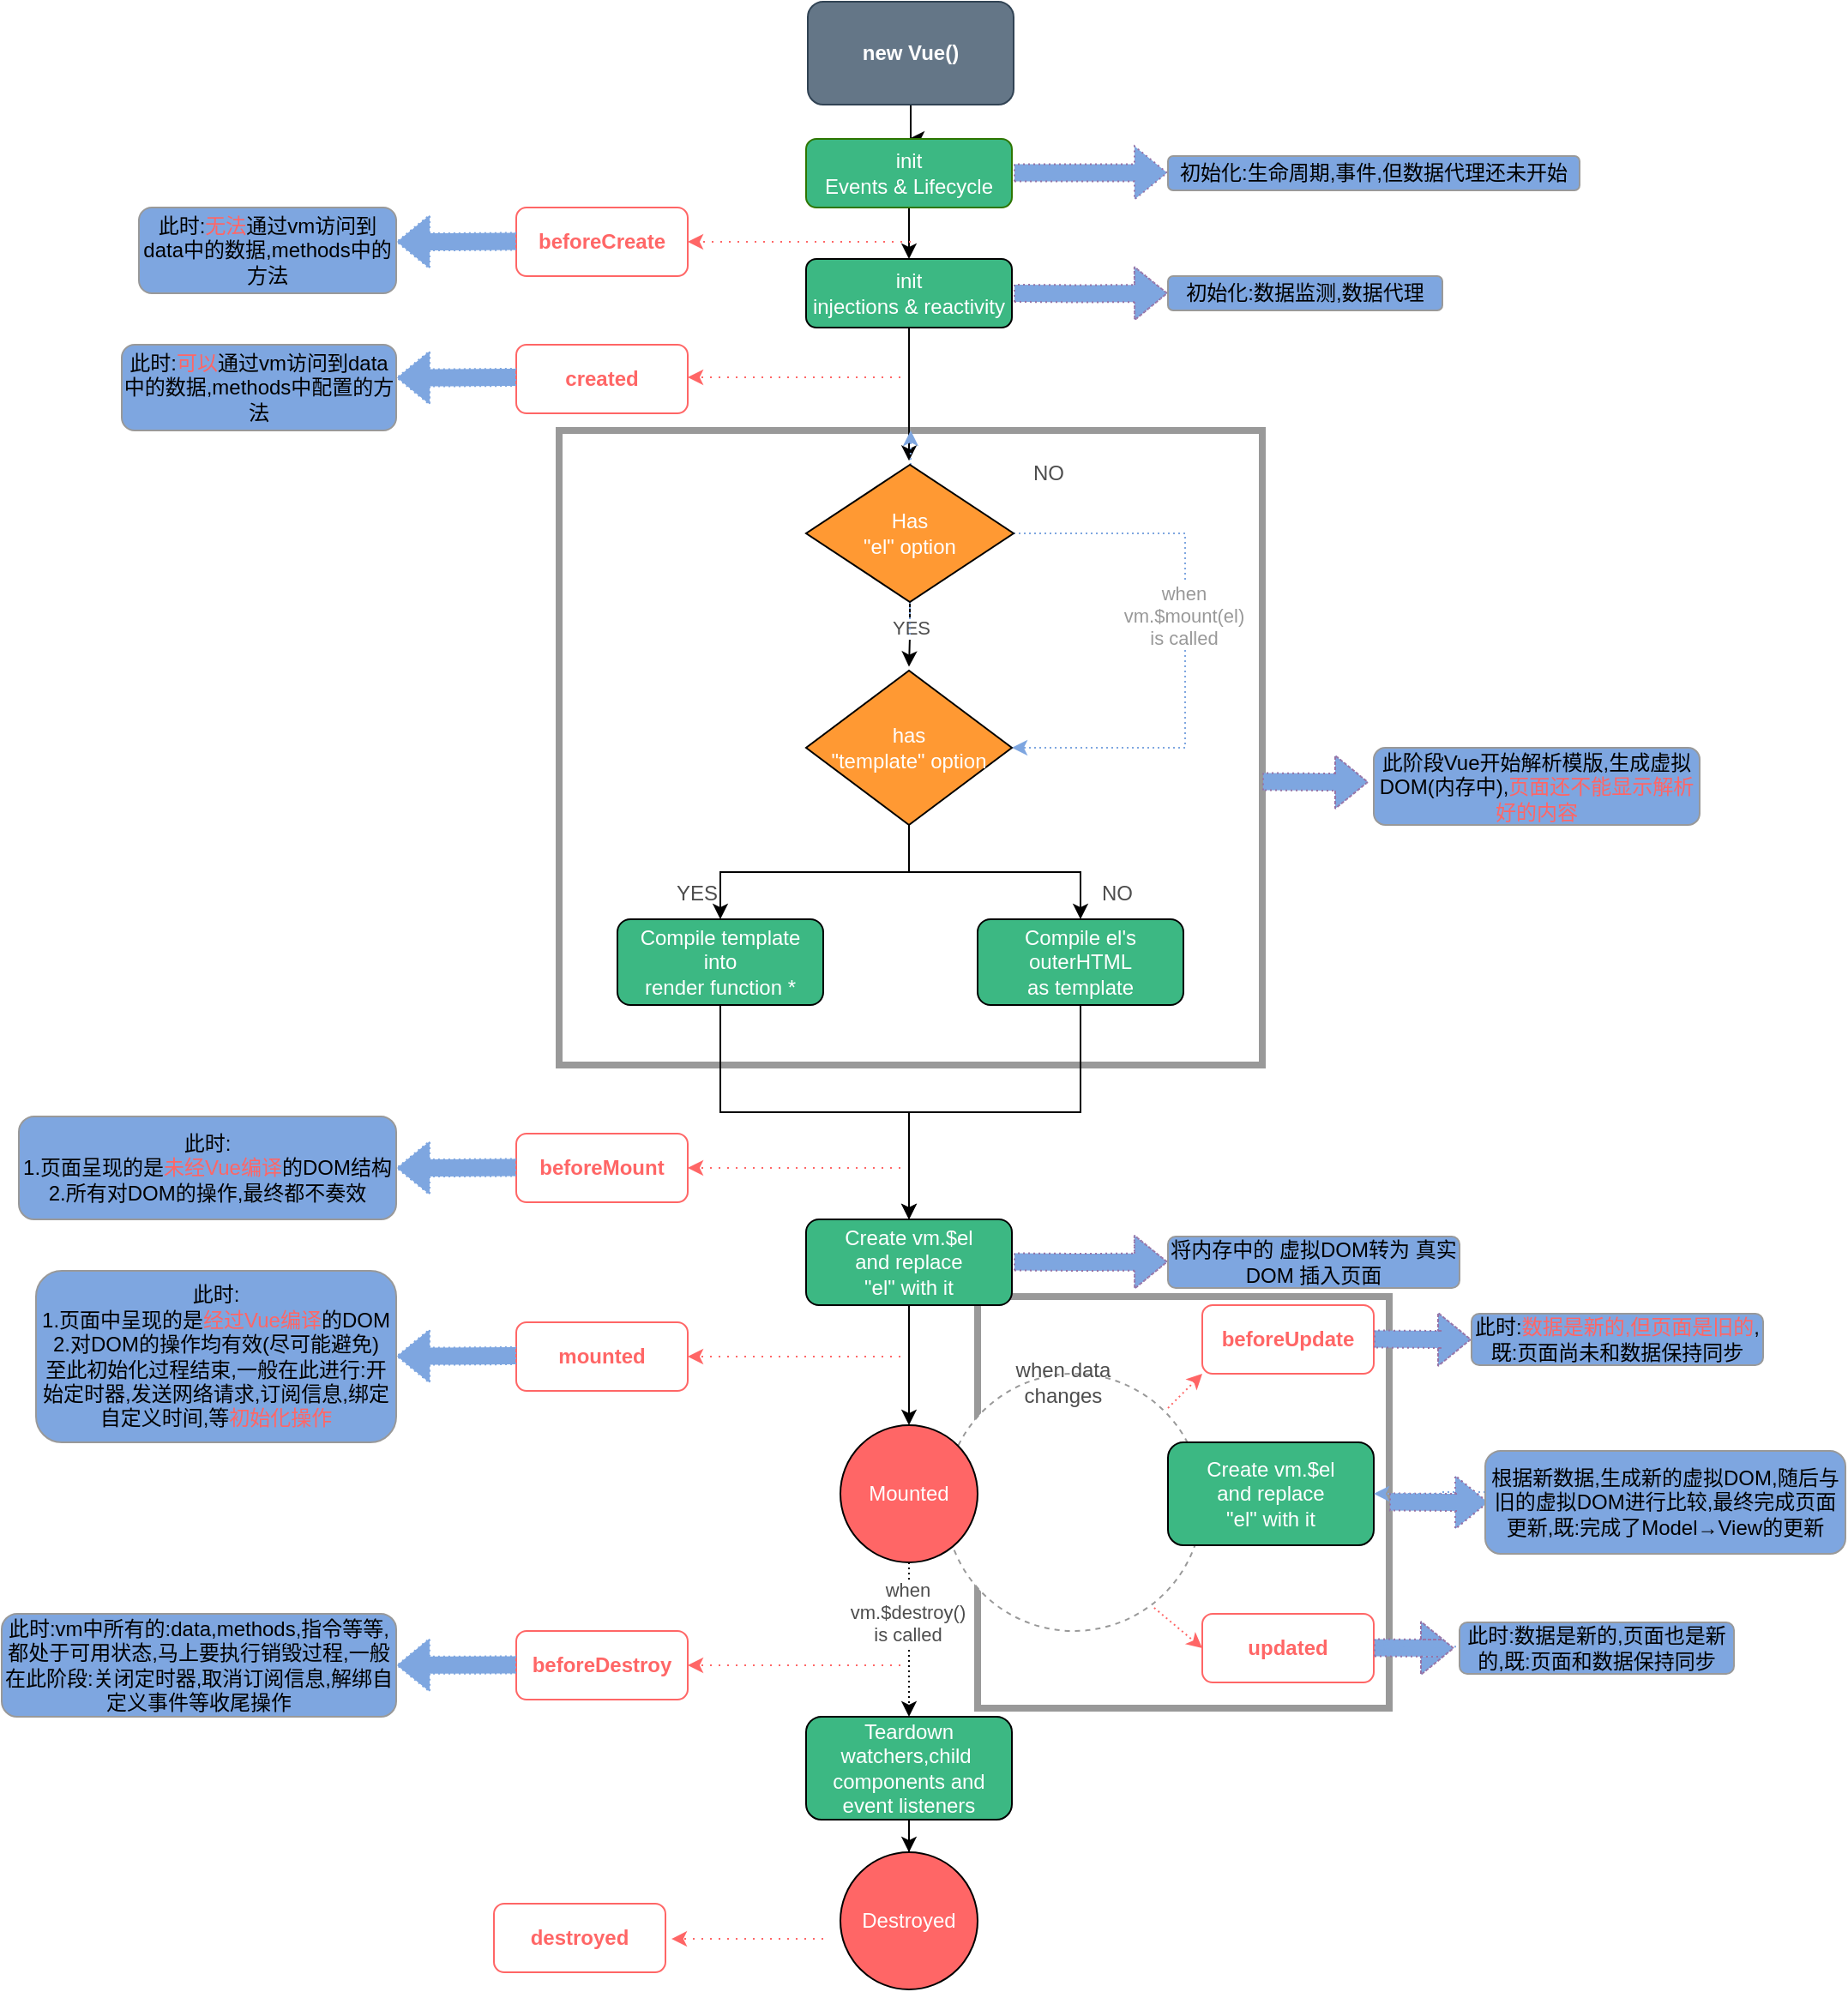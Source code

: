 <mxfile version="20.3.0" type="device"><diagram id="y_OfByEsNwaPQ7JLJ21T" name="第 1 页"><mxGraphModel dx="2865" dy="2296" grid="1" gridSize="10" guides="1" tooltips="1" connect="1" arrows="1" fold="1" page="1" pageScale="1" pageWidth="827" pageHeight="1169" math="0" shadow="0"><root><mxCell id="0"/><mxCell id="1" parent="0"/><mxCell id="pKdmgoWPQ110NfvVqcqt-68" value="" style="whiteSpace=wrap;html=1;aspect=fixed;labelBackgroundColor=none;strokeColor=#999999;strokeWidth=4;fontColor=default;fillColor=none;" vertex="1" parent="1"><mxGeometry x="39" y="-414" width="240" height="240" as="geometry"/></mxCell><mxCell id="pKdmgoWPQ110NfvVqcqt-63" value="" style="rounded=0;whiteSpace=wrap;html=1;labelBackgroundColor=none;strokeColor=#999999;fontColor=default;fillColor=none;strokeWidth=4;" vertex="1" parent="1"><mxGeometry x="-205" y="-919" width="410" height="370" as="geometry"/></mxCell><mxCell id="pKdmgoWPQ110NfvVqcqt-54" value="" style="ellipse;whiteSpace=wrap;html=1;aspect=fixed;labelBackgroundColor=none;strokeColor=#999999;fontColor=#4D4D4D;fillColor=#FFFFFF;dashed=1;" vertex="1" parent="1"><mxGeometry x="20" y="-369" width="150" height="150" as="geometry"/></mxCell><mxCell id="pKdmgoWPQ110NfvVqcqt-12" style="edgeStyle=orthogonalEdgeStyle;rounded=0;orthogonalLoop=1;jettySize=auto;html=1;entryX=0.5;entryY=0;entryDx=0;entryDy=0;fontColor=#FFFFFF;labelBackgroundColor=#4D4D4D;" edge="1" parent="1" source="pKdmgoWPQ110NfvVqcqt-1" target="pKdmgoWPQ110NfvVqcqt-2"><mxGeometry relative="1" as="geometry"/></mxCell><mxCell id="pKdmgoWPQ110NfvVqcqt-1" value="&lt;b&gt;new Vue()&lt;/b&gt;" style="rounded=1;whiteSpace=wrap;html=1;labelBackgroundColor=none;fillColor=#647687;strokeColor=#314354;fontColor=#ffffff;flipH=1;" vertex="1" parent="1"><mxGeometry x="-60" y="-1169" width="120" height="60" as="geometry"/></mxCell><mxCell id="pKdmgoWPQ110NfvVqcqt-14" style="edgeStyle=orthogonalEdgeStyle;rounded=0;orthogonalLoop=1;jettySize=auto;html=1;entryX=0.5;entryY=0;entryDx=0;entryDy=0;fontColor=#FFFFFF;labelBackgroundColor=none;" edge="1" parent="1" source="pKdmgoWPQ110NfvVqcqt-2" target="pKdmgoWPQ110NfvVqcqt-3"><mxGeometry relative="1" as="geometry"><Array as="points"><mxPoint x="-1" y="-1029"/><mxPoint x="-1" y="-1029"/></Array></mxGeometry></mxCell><mxCell id="pKdmgoWPQ110NfvVqcqt-2" value="init&lt;br&gt;Events &amp;amp; Lifecycle" style="rounded=1;whiteSpace=wrap;html=1;labelBackgroundColor=none;fillColor=#3CB883;strokeColor=#2D7600;fontColor=#ffffff;flipH=1;" vertex="1" parent="1"><mxGeometry x="-61" y="-1089" width="120" height="40" as="geometry"/></mxCell><mxCell id="pKdmgoWPQ110NfvVqcqt-15" style="edgeStyle=orthogonalEdgeStyle;rounded=0;orthogonalLoop=1;jettySize=auto;html=1;entryX=0.504;entryY=-0.029;entryDx=0;entryDy=0;entryPerimeter=0;fontColor=#FFFFFF;labelBackgroundColor=none;" edge="1" parent="1" source="pKdmgoWPQ110NfvVqcqt-3" target="pKdmgoWPQ110NfvVqcqt-4"><mxGeometry relative="1" as="geometry"/></mxCell><mxCell id="pKdmgoWPQ110NfvVqcqt-3" value="init&lt;br&gt;injections &amp;amp; reactivity" style="rounded=1;whiteSpace=wrap;html=1;fontColor=#FFFFFF;labelBackgroundColor=none;fillColor=#3CB883;flipH=1;" vertex="1" parent="1"><mxGeometry x="-61" y="-1019" width="120" height="40" as="geometry"/></mxCell><mxCell id="pKdmgoWPQ110NfvVqcqt-16" style="edgeStyle=orthogonalEdgeStyle;rounded=0;orthogonalLoop=1;jettySize=auto;html=1;entryX=0.5;entryY=-0.025;entryDx=0;entryDy=0;entryPerimeter=0;fontColor=#FFFFFF;labelBackgroundColor=none;" edge="1" parent="1" source="pKdmgoWPQ110NfvVqcqt-4" target="pKdmgoWPQ110NfvVqcqt-5"><mxGeometry relative="1" as="geometry"/></mxCell><mxCell id="pKdmgoWPQ110NfvVqcqt-42" value="YES" style="edgeLabel;html=1;align=center;verticalAlign=middle;resizable=0;points=[];fontColor=#4D4D4D;" vertex="1" connectable="0" parent="pKdmgoWPQ110NfvVqcqt-16"><mxGeometry x="-0.25" relative="1" as="geometry"><mxPoint as="offset"/></mxGeometry></mxCell><mxCell id="pKdmgoWPQ110NfvVqcqt-45" style="edgeStyle=orthogonalEdgeStyle;rounded=0;orthogonalLoop=1;jettySize=auto;html=1;dashed=1;dashPattern=1 2;labelBackgroundColor=none;strokeColor=#999999;fontColor=#4D4D4D;entryX=1;entryY=0.5;entryDx=0;entryDy=0;startArrow=none;" edge="1" parent="1" source="pKdmgoWPQ110NfvVqcqt-63" target="pKdmgoWPQ110NfvVqcqt-5"><mxGeometry relative="1" as="geometry"><mxPoint x="100" y="-709" as="targetPoint"/><Array as="points"><mxPoint x="120" y="-839"/><mxPoint x="120" y="-704"/></Array></mxGeometry></mxCell><mxCell id="pKdmgoWPQ110NfvVqcqt-89" style="edgeStyle=orthogonalEdgeStyle;rounded=0;orthogonalLoop=1;jettySize=auto;html=1;dashed=1;dashPattern=1 2;labelBackgroundColor=#7EA6E0;labelBorderColor=none;strokeColor=#7EA6E0;fontColor=#FF6666;fillColor=#7EA6E0;" edge="1" parent="1" source="pKdmgoWPQ110NfvVqcqt-4" target="pKdmgoWPQ110NfvVqcqt-63"><mxGeometry relative="1" as="geometry"/></mxCell><mxCell id="pKdmgoWPQ110NfvVqcqt-90" style="edgeStyle=orthogonalEdgeStyle;rounded=0;orthogonalLoop=1;jettySize=auto;html=1;entryX=1;entryY=0.5;entryDx=0;entryDy=0;dashed=1;dashPattern=1 2;labelBackgroundColor=#7EA6E0;labelBorderColor=none;strokeColor=#7EA6E0;fontColor=#FF6666;fillColor=#7EA6E0;" edge="1" parent="1" source="pKdmgoWPQ110NfvVqcqt-4" target="pKdmgoWPQ110NfvVqcqt-5"><mxGeometry relative="1" as="geometry"><Array as="points"><mxPoint x="160" y="-859"/><mxPoint x="160" y="-734"/></Array></mxGeometry></mxCell><mxCell id="pKdmgoWPQ110NfvVqcqt-91" value="&lt;font color=&quot;#999999&quot;&gt;when&lt;br&gt;vm.$mount(el)&lt;br&gt;is called&lt;/font&gt;" style="edgeLabel;html=1;align=center;verticalAlign=middle;resizable=0;points=[];fontColor=#FF6666;" vertex="1" connectable="0" parent="pKdmgoWPQ110NfvVqcqt-90"><mxGeometry x="-0.095" y="-1" relative="1" as="geometry"><mxPoint as="offset"/></mxGeometry></mxCell><mxCell id="pKdmgoWPQ110NfvVqcqt-4" value="Has&lt;br&gt;&quot;el&quot; option" style="rhombus;whiteSpace=wrap;html=1;fontColor=#FFFFFF;labelBackgroundColor=none;fillColor=#FF9933;flipH=1;" vertex="1" parent="1"><mxGeometry x="-61" y="-899" width="121" height="80" as="geometry"/></mxCell><mxCell id="pKdmgoWPQ110NfvVqcqt-19" style="edgeStyle=orthogonalEdgeStyle;rounded=0;orthogonalLoop=1;jettySize=auto;html=1;exitX=0.5;exitY=1;exitDx=0;exitDy=0;entryX=0.5;entryY=0;entryDx=0;entryDy=0;labelBackgroundColor=none;" edge="1" parent="1" source="pKdmgoWPQ110NfvVqcqt-5" target="pKdmgoWPQ110NfvVqcqt-7"><mxGeometry relative="1" as="geometry"/></mxCell><mxCell id="pKdmgoWPQ110NfvVqcqt-20" style="edgeStyle=orthogonalEdgeStyle;rounded=0;orthogonalLoop=1;jettySize=auto;html=1;entryX=0.5;entryY=0;entryDx=0;entryDy=0;exitX=0.5;exitY=1;exitDx=0;exitDy=0;labelBackgroundColor=none;" edge="1" parent="1" source="pKdmgoWPQ110NfvVqcqt-5" target="pKdmgoWPQ110NfvVqcqt-6"><mxGeometry relative="1" as="geometry"/></mxCell><mxCell id="pKdmgoWPQ110NfvVqcqt-5" value="has&lt;br&gt;&quot;template&quot; option" style="rhombus;whiteSpace=wrap;html=1;fontColor=#FFFFFF;labelBackgroundColor=none;fillColor=#FF9933;flipH=1;" vertex="1" parent="1"><mxGeometry x="-61" y="-779" width="120" height="90" as="geometry"/></mxCell><mxCell id="pKdmgoWPQ110NfvVqcqt-21" style="edgeStyle=orthogonalEdgeStyle;rounded=0;orthogonalLoop=1;jettySize=auto;html=1;entryX=0.5;entryY=0;entryDx=0;entryDy=0;labelBackgroundColor=none;" edge="1" parent="1" source="pKdmgoWPQ110NfvVqcqt-6" target="pKdmgoWPQ110NfvVqcqt-8"><mxGeometry relative="1" as="geometry"/></mxCell><mxCell id="pKdmgoWPQ110NfvVqcqt-6" value="Compile template&lt;br&gt;into&lt;br&gt;render function *" style="rounded=1;whiteSpace=wrap;html=1;labelBackgroundColor=none;fillColor=#3CB883;fontColor=#FFFFFF;flipH=1;" vertex="1" parent="1"><mxGeometry x="-171" y="-634" width="120" height="50" as="geometry"/></mxCell><mxCell id="pKdmgoWPQ110NfvVqcqt-22" style="edgeStyle=orthogonalEdgeStyle;rounded=0;orthogonalLoop=1;jettySize=auto;html=1;entryX=0.5;entryY=0;entryDx=0;entryDy=0;labelBackgroundColor=none;" edge="1" parent="1" source="pKdmgoWPQ110NfvVqcqt-7" target="pKdmgoWPQ110NfvVqcqt-8"><mxGeometry relative="1" as="geometry"/></mxCell><mxCell id="pKdmgoWPQ110NfvVqcqt-7" value="Compile el's&lt;br&gt;outerHTML&lt;br&gt;as template" style="rounded=1;whiteSpace=wrap;html=1;labelBackgroundColor=none;fillColor=#3CB883;fontColor=#FFFFFF;flipH=1;" vertex="1" parent="1"><mxGeometry x="39" y="-634" width="120" height="50" as="geometry"/></mxCell><mxCell id="pKdmgoWPQ110NfvVqcqt-23" style="edgeStyle=orthogonalEdgeStyle;rounded=0;orthogonalLoop=1;jettySize=auto;html=1;entryX=0.5;entryY=0;entryDx=0;entryDy=0;fontColor=#FFFFFF;labelBackgroundColor=none;" edge="1" parent="1" source="pKdmgoWPQ110NfvVqcqt-8" target="pKdmgoWPQ110NfvVqcqt-9"><mxGeometry relative="1" as="geometry"/></mxCell><mxCell id="pKdmgoWPQ110NfvVqcqt-8" value="Create vm.$el&lt;br&gt;and replace&lt;br&gt;&quot;el&quot; with it" style="rounded=1;whiteSpace=wrap;html=1;fontColor=#FFFFFF;labelBackgroundColor=none;fillColor=#3CB883;flipH=1;" vertex="1" parent="1"><mxGeometry x="-61" y="-459" width="120" height="50" as="geometry"/></mxCell><mxCell id="pKdmgoWPQ110NfvVqcqt-25" style="edgeStyle=orthogonalEdgeStyle;rounded=0;orthogonalLoop=1;jettySize=auto;html=1;entryX=0.5;entryY=0;entryDx=0;entryDy=0;fontColor=#FFFFFF;labelBackgroundColor=none;dashed=1;dashPattern=1 2;" edge="1" parent="1" source="pKdmgoWPQ110NfvVqcqt-9" target="pKdmgoWPQ110NfvVqcqt-10"><mxGeometry relative="1" as="geometry"/></mxCell><mxCell id="pKdmgoWPQ110NfvVqcqt-35" value="when&lt;br&gt;vm.$destroy()&lt;br&gt;is called" style="edgeLabel;html=1;align=center;verticalAlign=middle;resizable=0;points=[];fontColor=#4D4D4D;" vertex="1" connectable="0" parent="pKdmgoWPQ110NfvVqcqt-25"><mxGeometry x="-0.367" y="-1" relative="1" as="geometry"><mxPoint as="offset"/></mxGeometry></mxCell><mxCell id="pKdmgoWPQ110NfvVqcqt-9" value="Mounted" style="ellipse;whiteSpace=wrap;html=1;aspect=fixed;fontColor=#FFFFFF;labelBackgroundColor=none;fillColor=#FF6666;flipH=1;" vertex="1" parent="1"><mxGeometry x="-41" y="-339" width="80" height="80" as="geometry"/></mxCell><mxCell id="pKdmgoWPQ110NfvVqcqt-26" style="edgeStyle=orthogonalEdgeStyle;rounded=0;orthogonalLoop=1;jettySize=auto;html=1;entryX=0.5;entryY=0;entryDx=0;entryDy=0;fontColor=#FFFFFF;labelBackgroundColor=none;" edge="1" parent="1" source="pKdmgoWPQ110NfvVqcqt-10" target="pKdmgoWPQ110NfvVqcqt-11"><mxGeometry relative="1" as="geometry"/></mxCell><mxCell id="pKdmgoWPQ110NfvVqcqt-10" value="Teardown&lt;br&gt;watchers,child&amp;nbsp;&lt;br&gt;components and&lt;br&gt;event listeners" style="rounded=1;whiteSpace=wrap;html=1;fontColor=#FFFFFF;labelBackgroundColor=none;fillColor=#3CB883;flipH=1;" vertex="1" parent="1"><mxGeometry x="-61" y="-169" width="120" height="60" as="geometry"/></mxCell><mxCell id="pKdmgoWPQ110NfvVqcqt-11" value="Destroyed" style="ellipse;whiteSpace=wrap;html=1;aspect=fixed;fontColor=#FFFFFF;labelBackgroundColor=none;fillColor=#FF6666;flipH=1;" vertex="1" parent="1"><mxGeometry x="-41" y="-90" width="80" height="80" as="geometry"/></mxCell><mxCell id="pKdmgoWPQ110NfvVqcqt-28" value="" style="endArrow=classic;html=1;rounded=0;labelBackgroundColor=none;fontColor=#FFFFFF;dashed=1;dashPattern=1 4;strokeColor=#FF6666;" edge="1" parent="1"><mxGeometry width="50" height="50" relative="1" as="geometry"><mxPoint y="-1029" as="sourcePoint"/><mxPoint x="-130" y="-1029" as="targetPoint"/><Array as="points"/></mxGeometry></mxCell><mxCell id="pKdmgoWPQ110NfvVqcqt-29" value="" style="endArrow=classic;html=1;rounded=0;labelBackgroundColor=none;fontColor=#FFFFFF;dashed=1;dashPattern=1 4;strokeColor=#FF6666;" edge="1" parent="1"><mxGeometry width="50" height="50" relative="1" as="geometry"><mxPoint x="-6" y="-950" as="sourcePoint"/><mxPoint x="-130" y="-950" as="targetPoint"/><Array as="points"/></mxGeometry></mxCell><mxCell id="pKdmgoWPQ110NfvVqcqt-30" value="" style="endArrow=classic;html=1;rounded=0;labelBackgroundColor=none;fontColor=#FFFFFF;dashed=1;dashPattern=1 4;strokeColor=#FF6666;" edge="1" parent="1"><mxGeometry width="50" height="50" relative="1" as="geometry"><mxPoint x="-6" y="-489" as="sourcePoint"/><mxPoint x="-130" y="-489" as="targetPoint"/><Array as="points"/></mxGeometry></mxCell><mxCell id="pKdmgoWPQ110NfvVqcqt-31" value="" style="endArrow=classic;html=1;rounded=0;labelBackgroundColor=none;fontColor=#FFFFFF;dashed=1;dashPattern=1 4;strokeColor=#FF6666;" edge="1" parent="1"><mxGeometry width="50" height="50" relative="1" as="geometry"><mxPoint x="-6" y="-199" as="sourcePoint"/><mxPoint x="-130" y="-199" as="targetPoint"/><Array as="points"/></mxGeometry></mxCell><mxCell id="pKdmgoWPQ110NfvVqcqt-32" value="" style="endArrow=classic;html=1;rounded=0;labelBackgroundColor=none;fontColor=#FFFFFF;dashed=1;dashPattern=1 4;strokeColor=#FF6666;" edge="1" parent="1"><mxGeometry width="50" height="50" relative="1" as="geometry"><mxPoint x="-6" y="-379" as="sourcePoint"/><mxPoint x="-130" y="-379" as="targetPoint"/><Array as="points"/></mxGeometry></mxCell><mxCell id="pKdmgoWPQ110NfvVqcqt-33" value="" style="endArrow=classic;html=1;rounded=0;labelBackgroundColor=none;fontColor=#FFFFFF;dashed=1;dashPattern=1 4;strokeColor=#FF6666;entryX=1.035;entryY=0.513;entryDx=0;entryDy=0;entryPerimeter=0;" edge="1" parent="1" target="pKdmgoWPQ110NfvVqcqt-41"><mxGeometry width="50" height="50" relative="1" as="geometry"><mxPoint x="-51" y="-39.5" as="sourcePoint"/><mxPoint x="-120" y="-39" as="targetPoint"/><Array as="points"/></mxGeometry></mxCell><mxCell id="pKdmgoWPQ110NfvVqcqt-36" value="beforeCreate" style="rounded=1;whiteSpace=wrap;html=1;labelBackgroundColor=none;fontColor=#FF6666;fillColor=#FFFFFF;strokeColor=#FF6666;fontStyle=1" vertex="1" parent="1"><mxGeometry x="-230" y="-1049" width="100" height="40" as="geometry"/></mxCell><mxCell id="pKdmgoWPQ110NfvVqcqt-37" value="created" style="rounded=1;whiteSpace=wrap;html=1;labelBackgroundColor=none;fontColor=#FF6666;fillColor=#FFFFFF;strokeColor=#FF6666;fontStyle=1" vertex="1" parent="1"><mxGeometry x="-230" y="-969" width="100" height="40" as="geometry"/></mxCell><mxCell id="pKdmgoWPQ110NfvVqcqt-38" value="beforeMount" style="rounded=1;whiteSpace=wrap;html=1;labelBackgroundColor=none;fontColor=#FF6666;fillColor=#FFFFFF;strokeColor=#FF6666;fontStyle=1" vertex="1" parent="1"><mxGeometry x="-230" y="-509" width="100" height="40" as="geometry"/></mxCell><mxCell id="pKdmgoWPQ110NfvVqcqt-39" value="mounted" style="rounded=1;whiteSpace=wrap;html=1;labelBackgroundColor=none;fontColor=#FF6666;fillColor=#FFFFFF;strokeColor=#FF6666;fontStyle=1" vertex="1" parent="1"><mxGeometry x="-230" y="-399" width="100" height="40" as="geometry"/></mxCell><mxCell id="pKdmgoWPQ110NfvVqcqt-40" value="beforeDestroy" style="rounded=1;whiteSpace=wrap;html=1;labelBackgroundColor=none;fontColor=#FF6666;fillColor=#FFFFFF;strokeColor=#FF6666;fontStyle=1" vertex="1" parent="1"><mxGeometry x="-230" y="-219" width="100" height="40" as="geometry"/></mxCell><mxCell id="pKdmgoWPQ110NfvVqcqt-41" value="destroyed" style="rounded=1;whiteSpace=wrap;html=1;labelBackgroundColor=none;fontColor=#FF6666;fillColor=#FFFFFF;strokeColor=#FF6666;fontStyle=1" vertex="1" parent="1"><mxGeometry x="-243" y="-60" width="100" height="40" as="geometry"/></mxCell><mxCell id="pKdmgoWPQ110NfvVqcqt-43" value="YES" style="text;html=1;align=center;verticalAlign=middle;resizable=0;points=[];autosize=1;strokeColor=none;fillColor=none;fontColor=#4D4D4D;" vertex="1" parent="1"><mxGeometry x="-150" y="-664" width="50" height="30" as="geometry"/></mxCell><mxCell id="pKdmgoWPQ110NfvVqcqt-44" value="NO" style="text;html=1;align=center;verticalAlign=middle;resizable=0;points=[];autosize=1;strokeColor=none;fillColor=none;fontColor=#4D4D4D;" vertex="1" parent="1"><mxGeometry x="100" y="-664" width="40" height="30" as="geometry"/></mxCell><mxCell id="pKdmgoWPQ110NfvVqcqt-46" value="NO" style="text;html=1;align=center;verticalAlign=middle;resizable=0;points=[];autosize=1;strokeColor=none;fillColor=none;fontColor=#4D4D4D;" vertex="1" parent="1"><mxGeometry x="60" y="-909" width="40" height="30" as="geometry"/></mxCell><mxCell id="pKdmgoWPQ110NfvVqcqt-49" value="beforeUpdate" style="rounded=1;whiteSpace=wrap;html=1;labelBackgroundColor=none;fontColor=#FF6666;fillColor=#FFFFFF;strokeColor=#FF6666;fontStyle=1" vertex="1" parent="1"><mxGeometry x="170" y="-409" width="100" height="40" as="geometry"/></mxCell><mxCell id="pKdmgoWPQ110NfvVqcqt-50" value="updated" style="rounded=1;whiteSpace=wrap;html=1;labelBackgroundColor=none;fontColor=#FF6666;fillColor=#FFFFFF;strokeColor=#FF6666;fontStyle=1" vertex="1" parent="1"><mxGeometry x="170" y="-229" width="100" height="40" as="geometry"/></mxCell><mxCell id="pKdmgoWPQ110NfvVqcqt-51" value="Create vm.$el&lt;br&gt;and replace&lt;br&gt;&quot;el&quot; with it" style="rounded=1;whiteSpace=wrap;html=1;fontColor=#FFFFFF;labelBackgroundColor=none;fillColor=#3CB883;flipH=1;" vertex="1" parent="1"><mxGeometry x="150" y="-329" width="120" height="60" as="geometry"/></mxCell><mxCell id="pKdmgoWPQ110NfvVqcqt-53" value="when data&lt;br&gt;changes" style="text;html=1;strokeColor=none;fillColor=none;align=center;verticalAlign=middle;whiteSpace=wrap;rounded=0;labelBackgroundColor=none;fontColor=#4D4D4D;" vertex="1" parent="1"><mxGeometry x="59" y="-379" width="60" height="30" as="geometry"/></mxCell><mxCell id="pKdmgoWPQ110NfvVqcqt-55" value="" style="endArrow=classic;html=1;rounded=0;dashed=1;dashPattern=1 2;labelBackgroundColor=none;strokeColor=#FF6666;fontColor=#4D4D4D;" edge="1" parent="1"><mxGeometry width="50" height="50" relative="1" as="geometry"><mxPoint x="150" y="-349" as="sourcePoint"/><mxPoint x="170" y="-369" as="targetPoint"/></mxGeometry></mxCell><mxCell id="pKdmgoWPQ110NfvVqcqt-56" value="" style="endArrow=classic;html=1;rounded=0;dashed=1;dashPattern=1 2;labelBackgroundColor=none;strokeColor=#FF6666;fontColor=#4D4D4D;exitX=0.813;exitY=0.91;exitDx=0;exitDy=0;exitPerimeter=0;entryX=0;entryY=0.5;entryDx=0;entryDy=0;" edge="1" parent="1" source="pKdmgoWPQ110NfvVqcqt-54" target="pKdmgoWPQ110NfvVqcqt-50"><mxGeometry width="50" height="50" relative="1" as="geometry"><mxPoint x="140" y="-219" as="sourcePoint"/><mxPoint x="160" y="-239" as="targetPoint"/></mxGeometry></mxCell><mxCell id="pKdmgoWPQ110NfvVqcqt-58" value="" style="shape=flexArrow;endArrow=classic;html=1;rounded=0;dashed=1;dashPattern=1 2;labelBackgroundColor=#7EA6E0;strokeColor=#9673a6;fontColor=default;labelBorderColor=none;fillColor=#7EA6E0;" edge="1" parent="1"><mxGeometry width="50" height="50" relative="1" as="geometry"><mxPoint x="60" y="-1069.25" as="sourcePoint"/><mxPoint x="150" y="-1069.25" as="targetPoint"/></mxGeometry></mxCell><mxCell id="pKdmgoWPQ110NfvVqcqt-59" value="&lt;font color=&quot;#000000&quot;&gt;初始化:生命周期,事件,但数据代理还未开始&lt;/font&gt;" style="rounded=1;whiteSpace=wrap;html=1;labelBackgroundColor=none;strokeColor=#999999;fontColor=#FF6666;fillColor=#7EA6E0;" vertex="1" parent="1"><mxGeometry x="150" y="-1079" width="240" height="20" as="geometry"/></mxCell><mxCell id="pKdmgoWPQ110NfvVqcqt-61" value="" style="shape=flexArrow;endArrow=classic;html=1;rounded=0;dashed=1;dashPattern=1 2;labelBackgroundColor=#7EA6E0;strokeColor=#9673a6;fontColor=default;labelBorderColor=none;fillColor=#7EA6E0;" edge="1" parent="1"><mxGeometry width="50" height="50" relative="1" as="geometry"><mxPoint x="60" y="-999" as="sourcePoint"/><mxPoint x="150" y="-999" as="targetPoint"/><Array as="points"><mxPoint x="100" y="-998.75"/></Array></mxGeometry></mxCell><mxCell id="pKdmgoWPQ110NfvVqcqt-62" value="初始化:数据监测,数据代理" style="rounded=1;whiteSpace=wrap;html=1;labelBackgroundColor=none;strokeColor=#999999;fontColor=#000000;fillColor=#7EA6E0;" vertex="1" parent="1"><mxGeometry x="150" y="-1009" width="160" height="20" as="geometry"/></mxCell><mxCell id="pKdmgoWPQ110NfvVqcqt-64" value="" style="shape=flexArrow;endArrow=classic;html=1;rounded=0;dashed=1;dashPattern=1 2;labelBackgroundColor=#7EA6E0;strokeColor=#9673a6;fontColor=default;labelBorderColor=none;fillColor=#7EA6E0;" edge="1" parent="1"><mxGeometry width="50" height="50" relative="1" as="geometry"><mxPoint x="205" y="-714.25" as="sourcePoint"/><mxPoint x="267" y="-714" as="targetPoint"/><Array as="points"><mxPoint x="245" y="-714"/></Array></mxGeometry></mxCell><mxCell id="pKdmgoWPQ110NfvVqcqt-65" value="此阶段Vue开始解析模版,生成虚拟DOM(内存中),&lt;font color=&quot;#ff6666&quot;&gt;页面还不能显示解析好的内容&lt;/font&gt;" style="rounded=1;whiteSpace=wrap;html=1;labelBackgroundColor=none;strokeColor=#999999;fontColor=#000000;fillColor=#7EA6E0;" vertex="1" parent="1"><mxGeometry x="270" y="-734" width="190" height="45" as="geometry"/></mxCell><mxCell id="pKdmgoWPQ110NfvVqcqt-66" value="" style="shape=flexArrow;endArrow=classic;html=1;rounded=0;dashed=1;dashPattern=1 2;labelBackgroundColor=#7EA6E0;strokeColor=#9673a6;fontColor=default;labelBorderColor=none;fillColor=#7EA6E0;" edge="1" parent="1"><mxGeometry width="50" height="50" relative="1" as="geometry"><mxPoint x="60" y="-434.25" as="sourcePoint"/><mxPoint x="150" y="-434.25" as="targetPoint"/><Array as="points"><mxPoint x="100" y="-434"/></Array></mxGeometry></mxCell><mxCell id="pKdmgoWPQ110NfvVqcqt-67" value="将内存中的 虚拟DOM转为 真实DOM 插入页面" style="rounded=1;whiteSpace=wrap;html=1;labelBackgroundColor=none;strokeColor=#999999;fontColor=#000000;fillColor=#7EA6E0;" vertex="1" parent="1"><mxGeometry x="150" y="-449" width="170" height="30" as="geometry"/></mxCell><mxCell id="pKdmgoWPQ110NfvVqcqt-69" value="" style="shape=flexArrow;endArrow=classic;html=1;rounded=0;dashed=1;dashPattern=1 2;labelBackgroundColor=#7EA6E0;strokeColor=#9673a6;fontColor=default;labelBorderColor=none;fillColor=#7EA6E0;" edge="1" parent="1"><mxGeometry width="50" height="50" relative="1" as="geometry"><mxPoint x="279" y="-294.25" as="sourcePoint"/><mxPoint x="337" y="-294" as="targetPoint"/><Array as="points"><mxPoint x="319" y="-294"/></Array></mxGeometry></mxCell><mxCell id="pKdmgoWPQ110NfvVqcqt-92" value="" style="edgeStyle=orthogonalEdgeStyle;rounded=0;orthogonalLoop=1;jettySize=auto;html=1;dashed=1;dashPattern=1 2;labelBackgroundColor=#7EA6E0;labelBorderColor=none;strokeColor=#7EA6E0;fontColor=#000000;fillColor=#7EA6E0;exitX=0;exitY=0.5;exitDx=0;exitDy=0;" edge="1" parent="1" source="pKdmgoWPQ110NfvVqcqt-70" target="pKdmgoWPQ110NfvVqcqt-51"><mxGeometry relative="1" as="geometry"><Array as="points"><mxPoint x="347" y="-300"/><mxPoint x="309" y="-300"/><mxPoint x="309" y="-299"/></Array></mxGeometry></mxCell><mxCell id="pKdmgoWPQ110NfvVqcqt-70" value="&lt;font color=&quot;#000000&quot;&gt;根据新数据,生成新的虚拟DOM,随后与旧的虚拟DOM进行比较,最终完成页面更新,既:完成了Model→View的更新&lt;/font&gt;" style="rounded=1;whiteSpace=wrap;html=1;labelBackgroundColor=none;strokeColor=#999999;fontColor=#FF6666;fillColor=#7EA6E0;" vertex="1" parent="1"><mxGeometry x="335" y="-324" width="210" height="60" as="geometry"/></mxCell><mxCell id="pKdmgoWPQ110NfvVqcqt-71" value="" style="shape=flexArrow;endArrow=classic;html=1;rounded=0;dashed=1;dashPattern=1 2;labelBackgroundColor=#7EA6E0;strokeColor=#9673a6;fontColor=default;labelBorderColor=none;fillColor=#7EA6E0;" edge="1" parent="1"><mxGeometry width="50" height="50" relative="1" as="geometry"><mxPoint x="270" y="-389.25" as="sourcePoint"/><mxPoint x="327" y="-389" as="targetPoint"/><Array as="points"><mxPoint x="310" y="-389"/></Array></mxGeometry></mxCell><mxCell id="pKdmgoWPQ110NfvVqcqt-72" value="" style="shape=flexArrow;endArrow=classic;html=1;rounded=0;dashed=1;dashPattern=1 2;labelBackgroundColor=#7EA6E0;strokeColor=#9673a6;fontColor=default;labelBorderColor=none;fillColor=#7EA6E0;" edge="1" parent="1"><mxGeometry width="50" height="50" relative="1" as="geometry"><mxPoint x="270" y="-209.25" as="sourcePoint"/><mxPoint x="317" y="-209" as="targetPoint"/><Array as="points"><mxPoint x="310" y="-209"/></Array></mxGeometry></mxCell><mxCell id="pKdmgoWPQ110NfvVqcqt-73" value="此时:&lt;font color=&quot;#ff6666&quot;&gt;数据是新的,但页面是旧的&lt;/font&gt;,既:页面尚未和数据保持同步" style="rounded=1;whiteSpace=wrap;html=1;labelBackgroundColor=none;strokeColor=#999999;fontColor=#000000;fillColor=#7EA6E0;" vertex="1" parent="1"><mxGeometry x="327" y="-404" width="170" height="30" as="geometry"/></mxCell><mxCell id="pKdmgoWPQ110NfvVqcqt-93" value="" style="edgeStyle=orthogonalEdgeStyle;rounded=0;orthogonalLoop=1;jettySize=auto;html=1;dashed=1;dashPattern=1 2;labelBackgroundColor=#7EA6E0;labelBorderColor=none;strokeColor=#7EA6E0;fontColor=#000000;fillColor=#7EA6E0;" edge="1" parent="1" target="pKdmgoWPQ110NfvVqcqt-50"><mxGeometry relative="1" as="geometry"><mxPoint x="327" y="-210" as="sourcePoint"/></mxGeometry></mxCell><mxCell id="pKdmgoWPQ110NfvVqcqt-74" value="&lt;font color=&quot;#000000&quot;&gt;此时:数据是新的,页面也是新的,既:页面和数据保持同步&lt;/font&gt;" style="rounded=1;whiteSpace=wrap;html=1;labelBackgroundColor=none;strokeColor=#999999;fontColor=#FF6666;fillColor=#7EA6E0;" vertex="1" parent="1"><mxGeometry x="320" y="-224" width="160" height="30" as="geometry"/></mxCell><mxCell id="pKdmgoWPQ110NfvVqcqt-75" value="" style="shape=flexArrow;endArrow=classic;html=1;rounded=0;dashed=1;dashPattern=1 2;labelBackgroundColor=#7EA6E0;labelBorderColor=none;strokeColor=#7EA6E0;fontColor=default;fillColor=#7EA6E0;" edge="1" parent="1"><mxGeometry width="50" height="50" relative="1" as="geometry"><mxPoint x="-230" y="-199.25" as="sourcePoint"/><mxPoint x="-300" y="-199" as="targetPoint"/></mxGeometry></mxCell><mxCell id="pKdmgoWPQ110NfvVqcqt-77" value="" style="shape=flexArrow;endArrow=classic;html=1;rounded=0;dashed=1;dashPattern=1 2;labelBackgroundColor=#7EA6E0;labelBorderColor=none;strokeColor=#7EA6E0;fontColor=default;fillColor=#7EA6E0;" edge="1" parent="1"><mxGeometry width="50" height="50" relative="1" as="geometry"><mxPoint x="-230" y="-379.5" as="sourcePoint"/><mxPoint x="-300" y="-379.25" as="targetPoint"/><Array as="points"><mxPoint x="-270" y="-379.25"/></Array></mxGeometry></mxCell><mxCell id="pKdmgoWPQ110NfvVqcqt-78" value="" style="shape=flexArrow;endArrow=classic;html=1;rounded=0;dashed=1;dashPattern=1 2;labelBackgroundColor=#7EA6E0;labelBorderColor=none;strokeColor=#7EA6E0;fontColor=default;fillColor=#7EA6E0;" edge="1" parent="1"><mxGeometry width="50" height="50" relative="1" as="geometry"><mxPoint x="-230" y="-489.25" as="sourcePoint"/><mxPoint x="-300" y="-489" as="targetPoint"/><Array as="points"><mxPoint x="-270" y="-489"/></Array></mxGeometry></mxCell><mxCell id="pKdmgoWPQ110NfvVqcqt-79" value="" style="shape=flexArrow;endArrow=classic;html=1;rounded=0;dashed=1;dashPattern=1 2;labelBackgroundColor=#7EA6E0;labelBorderColor=none;strokeColor=#7EA6E0;fontColor=default;fillColor=#7EA6E0;" edge="1" parent="1"><mxGeometry width="50" height="50" relative="1" as="geometry"><mxPoint x="-230" y="-950" as="sourcePoint"/><mxPoint x="-300" y="-949.75" as="targetPoint"/><Array as="points"><mxPoint x="-270" y="-949.75"/></Array></mxGeometry></mxCell><mxCell id="pKdmgoWPQ110NfvVqcqt-80" value="" style="shape=flexArrow;endArrow=classic;html=1;rounded=0;dashed=1;dashPattern=1 2;labelBackgroundColor=#7EA6E0;labelBorderColor=none;strokeColor=#7EA6E0;fontColor=default;fillColor=#7EA6E0;" edge="1" parent="1"><mxGeometry width="50" height="50" relative="1" as="geometry"><mxPoint x="-230" y="-1029.25" as="sourcePoint"/><mxPoint x="-300" y="-1029" as="targetPoint"/><Array as="points"><mxPoint x="-270" y="-1029"/></Array></mxGeometry></mxCell><mxCell id="pKdmgoWPQ110NfvVqcqt-81" value="此时:&lt;br&gt;1.页面中呈现的是&lt;font color=&quot;#ff6666&quot;&gt;经过Vue编译&lt;/font&gt;的DOM&lt;br&gt;2.对DOM的操作均有效(尽可能避免)&lt;br&gt;至此初始化过程结束,一般在此进行:开始定时器,发送网络请求,订阅信息,绑定自定义时间,等&lt;font color=&quot;#ff6666&quot;&gt;初始化操作&lt;/font&gt;" style="rounded=1;whiteSpace=wrap;html=1;labelBackgroundColor=none;strokeColor=#999999;fontColor=#000000;fillColor=#7EA6E0;" vertex="1" parent="1"><mxGeometry x="-510" y="-429" width="210" height="100" as="geometry"/></mxCell><mxCell id="pKdmgoWPQ110NfvVqcqt-82" value="此时:&lt;br&gt;1.页面呈现的是&lt;font color=&quot;#ff6666&quot;&gt;未经Vue编译&lt;/font&gt;的DOM结构&lt;br&gt;2.所有对DOM的操作,最终都不奏效" style="rounded=1;whiteSpace=wrap;html=1;labelBackgroundColor=none;strokeColor=#999999;fontColor=#000000;fillColor=#7EA6E0;" vertex="1" parent="1"><mxGeometry x="-520" y="-519" width="220" height="60" as="geometry"/></mxCell><mxCell id="pKdmgoWPQ110NfvVqcqt-83" value="此时:&lt;font color=&quot;#ff6666&quot;&gt;可以&lt;/font&gt;通过vm访问到data中的数据,methods中配置的方法" style="rounded=1;whiteSpace=wrap;html=1;labelBackgroundColor=none;strokeColor=#999999;fontColor=#000000;fillColor=#7EA6E0;" vertex="1" parent="1"><mxGeometry x="-460" y="-969" width="160" height="50" as="geometry"/></mxCell><mxCell id="pKdmgoWPQ110NfvVqcqt-84" value="此时:&lt;font color=&quot;#ff6666&quot;&gt;无法&lt;/font&gt;通过vm访问到data中的数据,methods中的方法" style="rounded=1;whiteSpace=wrap;html=1;labelBackgroundColor=none;strokeColor=#999999;fontColor=#000000;fillColor=#7EA6E0;" vertex="1" parent="1"><mxGeometry x="-450" y="-1049" width="150" height="50" as="geometry"/></mxCell><mxCell id="pKdmgoWPQ110NfvVqcqt-85" value="&lt;font color=&quot;#000000&quot;&gt;此时:vm中所有的:data,methods,指令等等,都处于可用状态,马上要执行销毁过程,一般在此阶段:关闭定时器,取消订阅信息,解绑自定义事件等收尾操作&lt;/font&gt;" style="rounded=1;whiteSpace=wrap;html=1;labelBackgroundColor=none;strokeColor=#999999;fontColor=#FF6666;fillColor=#7EA6E0;" vertex="1" parent="1"><mxGeometry x="-530" y="-229" width="230" height="60" as="geometry"/></mxCell></root></mxGraphModel></diagram></mxfile>